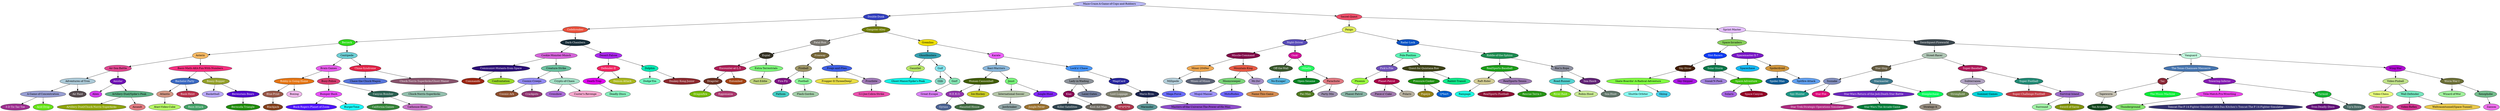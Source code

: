 digraph ArvoreJogos {
"Maze-Craze:A-Game-of-Cops-and-Robbers" [label="Maze-Craze:A-Game-of-Cops-and-Robbers", style=filled, fillcolor="#BAB9F6", fontcolor="#000000"];
"Maze-Craze:A-Game-of-Cops-and-Robbers" -> "Double-Dunk";
"Double-Dunk" [label="Double-Dunk", style=filled, fillcolor="#323FBF", fontcolor="#FFFFFF"];
"Double-Dunk" -> "Codebreaker";
"Codebreaker" [label="Codebreaker", style=filled, fillcolor="#E9503C", fontcolor="#FFFFFF"];
"Codebreaker" -> "Berzerk";
"Berzerk" [label="Berzerk", style=filled, fillcolor="#2FDB1A", fontcolor="#FFFFFF"];
"Berzerk" -> "Asterix";
"Asterix" [label="Asterix", style=filled, fillcolor="#F6BA65", fontcolor="#000000"];
"Asterix" -> "Air-Sea-Battle";
"Air-Sea-Battle" [label="Air-Sea-Battle", style=filled, fillcolor="#E04790", fontcolor="#000000"];
"Air-Sea-Battle" -> "Adventures-of-Tron";
"Adventures-of-Tron" [label="Adventures-of-Tron", style=filled, fillcolor="#ACCAD8", fontcolor="#000000"];
"Adventures-of-Tron" -> "A-Game-of-Concentration";
"A-Game-of-Concentration" [label="A-Game-of-Concentration", style=filled, fillcolor="#989FD3", fontcolor="#000000"];
"A-Game-of-Concentration" -> "3-D-Tic-Tac-Toe";
"3-D-Tic-Tac-Toe" [label="3-D-Tic-Tac-Toe", style=filled, fillcolor="#9D2F90", fontcolor="#FFFFFF"];
"A-Game-of-Concentration" -> "Acid-Drop";
"Acid-Drop" [label="Acid-Drop", style=filled, fillcolor="#66E518", fontcolor="#FFFFFF"];
"Adventures-of-Tron" -> "Air-Raid";
"Air-Raid" [label="Air-Raid", style=filled, fillcolor="#564A4E", fontcolor="#FFFFFF"];
"Air-Sea-Battle" -> "Amidar";
"Amidar" [label="Amidar", style=filled, fillcolor="#6E0EB3", fontcolor="#FFFFFF"];
"Amidar" -> "Alien";
"Alien" [label="Alien", style=filled, fillcolor="#D43DEE", fontcolor="#000000"];
"Amidar" -> "Artillery-Duel/Spike's-Peak";
"Artillery-Duel/Spike's-Peak" [label="Artillery-Duel/Spike's-Peak", style=filled, fillcolor="#5FB187", fontcolor="#000000"];
"Artillery-Duel/Spike's-Peak" -> "Artillery-Duel/Chuck-Norris-Superkicks";
"Artillery-Duel/Chuck-Norris-Superkicks" [label="Artillery-Duel/Chuck-Norris-Superkicks", style=filled, fillcolor="#8EA40C", fontcolor="#FFFFFF"];
"Artillery-Duel/Spike's-Peak" -> "Assault";
"Assault" [label="Assault", style=filled, fillcolor="#E27D82", fontcolor="#000000"];
"Asterix" -> "Basic-Math-AKA-Fun-With-Numbers";
"Basic-Math-AKA-Fun-With-Numbers" [label="Basic-Math-AKA-Fun-With-Numbers", style=filled, fillcolor="#F63080", fontcolor="#000000"];
"Basic-Math-AKA-Fun-With-Numbers" -> "Bachelor-Party";
"Bachelor-Party" [label="Bachelor-Party", style=filled, fillcolor="#3A69C2", fontcolor="#FFFFFF"];
"Bachelor-Party" -> "Atlantis";
"Atlantis" [label="Atlantis", style=filled, fillcolor="#D49885", fontcolor="#000000"];
"Atlantis" -> "Atari-Video-Cube";
"Atari-Video-Cube" [label="Atari-Video-Cube", style=filled, fillcolor="#B6F666", fontcolor="#000000"];
"Bachelor-Party" -> "Bank-Heist";
"Bank-Heist" [label="Bank-Heist", style=filled, fillcolor="#B7314B", fontcolor="#FFFFFF"];
"Bank-Heist" -> "Base-Attack";
"Base-Attack" [label="Base-Attack", style=filled, fillcolor="#419F65", fontcolor="#FFFFFF"];
"Basic-Math-AKA-Fun-With-Numbers" -> "Beany-Bopper";
"Beany-Bopper" [label="Beany-Bopper", style=filled, fillcolor="#94A029", fontcolor="#FFFFFF"];
"Beany-Bopper" -> "Basketball";
"Basketball" [label="Basketball", style=filled, fillcolor="#BBAAFA", fontcolor="#000000"];
"Beany-Bopper" -> "Berenstain-Bears";
"Berenstain-Bears" [label="Berenstain-Bears", style=filled, fillcolor="#5008CA", fontcolor="#FFFFFF"];
"Berenstain-Bears" -> "Bermuda-Triangle";
"Bermuda-Triangle" [label="Bermuda-Triangle", style=filled, fillcolor="#1F8C08", fontcolor="#FFFFFF"];
"Berzerk" -> "Centipede";
"Centipede" [label="Centipede", style=filled, fillcolor="#6ED0D6", fontcolor="#000000"];
"Centipede" -> "Brain-Games";
"Brain-Games" [label="Brain-Games", style=filled, fillcolor="#E65DEB", fontcolor="#000000"];
"Brain-Games" -> "Bobby-is-Going-Home";
"Bobby-is-Going-Home" [label="Bobby-is-Going-Home", style=filled, fillcolor="#E57513", fontcolor="#FFFFFF"];
"Bobby-is-Going-Home" -> "Blue-Print";
"Blue-Print" [label="Blue-Print", style=filled, fillcolor="#975647", fontcolor="#FFFFFF"];
"Blue-Print" -> "Blackjack";
"Blackjack" [label="Blackjack", style=filled, fillcolor="#833F1B", fontcolor="#FFFFFF"];
"Bobby-is-Going-Home" -> "Boxing";
"Boxing" [label="Boxing", style=filled, fillcolor="#EFB8EC", fontcolor="#000000"];
"Brain-Games" -> "Busy-Police";
"Busy-Police" [label="Busy-Police", style=filled, fillcolor="#D83D71", fontcolor="#000000"];
"Busy-Police" -> "Bumper-Bash";
"Bumper-Bash" [label="Bumper-Bash", style=filled, fillcolor="#E851FB", fontcolor="#000000"];
"Bumper-Bash" -> "Buck-Rogers:Planet-of-Zoom";
"Buck-Rogers:Planet-of-Zoom" [label="Buck-Rogers:Planet-of-Zoom", style=filled, fillcolor="#4E15FB", fontcolor="#FFFFFF"];
"Bumper-Bash" -> "BurgerTime";
"BurgerTime" [label="BurgerTime", style=filled, fillcolor="#1DFAFB", fontcolor="#000000"];
"Busy-Police" -> "Canyon-Bomber";
"Canyon-Bomber" [label="Canyon-Bomber", style=filled, fillcolor="#2B6151", fontcolor="#FFFFFF"];
"Canyon-Bomber" -> "California-Games";
"California-Games" [label="California-Games", style=filled, fillcolor="#348337", fontcolor="#FFFFFF"];
"Canyon-Bomber" -> "Cathouse-Blues";
"Cathouse-Blues" [label="Cathouse-Blues", style=filled, fillcolor="#C874C9", fontcolor="#000000"];
"Centipede" -> "China-Syndrome";
"China-Syndrome" [label="China-Syndrome", style=filled, fillcolor="#E12246", fontcolor="#FFFFFF"];
"China-Syndrome" -> "Chase-the-Chuck-Wagon";
"Chase-the-Chuck-Wagon" [label="Chase-the-Chuck-Wagon", style=filled, fillcolor="#5876DB", fontcolor="#000000"];
"China-Syndrome" -> "Chuck-Norris-Superkicks/Ghost-Manor";
"Chuck-Norris-Superkicks/Ghost-Manor" [label="Chuck-Norris-Superkicks/Ghost-Manor", style=filled, fillcolor="#88536C", fontcolor="#FFFFFF"];
"Chuck-Norris-Superkicks/Ghost-Manor" -> "Chuck-Norris-Superkicks";
"Chuck-Norris-Superkicks" [label="Chuck-Norris-Superkicks", style=filled, fillcolor="#94C0AE", fontcolor="#000000"];
"Codebreaker" -> "Dark-Chambers";
"Dark-Chambers" [label="Dark-Chambers", style=filled, fillcolor="#172D39", fontcolor="#FFFFFF"];
"Dark-Chambers" -> "Cookie-Monster-Munch";
"Cookie-Monster-Munch" [label="Cookie-Monster-Munch", style=filled, fillcolor="#D765DC", fontcolor="#000000"];
"Cookie-Monster-Munch" -> "Communist-Mutants-from-Space";
"Communist-Mutants-from-Space" [label="Communist-Mutants-from-Space", style=filled, fillcolor="#2C0E77", fontcolor="#FFFFFF"];
"Communist-Mutants-from-Space" -> "Commando";
"Commando" [label="Commando", style=filled, fillcolor="#9C2613", fontcolor="#FFFFFF"];
"Communist-Mutants-from-Space" -> "Confrontation";
"Confrontation" [label="Confrontation", style=filled, fillcolor="#9ADA29", fontcolor="#000000"];
"Cookie-Monster-Munch" -> "Creature-Strike";
"Creature-Strike" [label="Creature-Strike", style=filled, fillcolor="#6BC09F", fontcolor="#000000"];
"Creature-Strike" -> "Cosmic-Creeps";
"Cosmic-Creeps" [label="Cosmic-Creeps", style=filled, fillcolor="#938AF2", fontcolor="#000000"];
"Cosmic-Creeps" -> "Cosmic-Ark";
"Cosmic-Ark" [label="Cosmic-Ark", style=filled, fillcolor="#8C4E2E", fontcolor="#FFFFFF"];
"Cosmic-Creeps" -> "Crackpots";
"Crackpots" [label="Crackpots", style=filled, fillcolor="#8E356F", fontcolor="#FFFFFF"];
"Creature-Strike" -> "Crypts-of-Chaos";
"Crypts-of-Chaos" [label="Crypts-of-Chaos", style=filled, fillcolor="#A4E1C7", fontcolor="#000000"];
"Crypts-of-Chaos" -> "Crossbow";
"Crossbow" [label="Crossbow", style=filled, fillcolor="#AB6DD7", fontcolor="#000000"];
"Crypts-of-Chaos" -> "Custer's-Revenge";
"Custer's-Revenge" [label="Custer's-Revenge", style=filled, fillcolor="#F6A9CE", fontcolor="#000000"];
"Dark-Chambers" -> "Desert-Falcon";
"Desert-Falcon" [label="Desert-Falcon", style=filled, fillcolor="#AB28EC", fontcolor="#000000"];
"Desert-Falcon" -> "Defender-II";
"Defender-II" [label="Defender-II", style=filled, fillcolor="#F02361", fontcolor="#FFFFFF"];
"Defender-II" -> "Death-Trap";
"Death-Trap" [label="Death-Trap", style=filled, fillcolor="#E103EF", fontcolor="#000000"];
"Death-Trap" -> "Deadly-Discs";
"Deadly-Discs" [label="Deadly-Discs", style=filled, fillcolor="#86EDBB", fontcolor="#000000"];
"Defender-II" -> "Demon-Attack";
"Demon-Attack" [label="Demon-Attack", style=filled, fillcolor="#A9B71D", fontcolor="#FFFFFF"];
"Desert-Falcon" -> "Dolphin";
"Dolphin" [label="Dolphin", style=filled, fillcolor="#05E7B3", fontcolor="#000000"];
"Dolphin" -> "Dodge'Em";
"Dodge'Em" [label="Dodge'Em", style=filled, fillcolor="#73F9C1", fontcolor="#000000"];
"Dolphin" -> "Donkey-Kong-Junior";
"Donkey-Kong-Junior" [label="Donkey-Kong-Junior", style=filled, fillcolor="#8D292F", fontcolor="#FFFFFF"];
"Double-Dunk" -> "Gangster-Alley";
"Gangster-Alley" [label="Gangster-Alley", style=filled, fillcolor="#6F7C04", fontcolor="#FFFFFF"];
"Gangster-Alley" -> "Fatal-Run";
"Fatal-Run" [label="Fatal-Run", style=filled, fillcolor="#79766F", fontcolor="#FFFFFF"];
"Fatal-Run" -> "Espial";
"Espial" [label="Espial", style=filled, fillcolor="#333023", fontcolor="#FFFFFF"];
"Espial" -> "Encounter-at-L-5";
"Encounter-at-L-5" [label="Encounter-at-L-5", style=filled, fillcolor="#AC1D55", fontcolor="#FFFFFF"];
"Encounter-at-L-5" -> "Dragster";
"Dragster" [label="Dragster", style=filled, fillcolor="#6C2F21", fontcolor="#FFFFFF"];
"Dragster" -> "Dragonfire";
"Dragonfire" [label="Dragonfire", style=filled, fillcolor="#73BB06", fontcolor="#FFFFFF"];
"Dragster" -> "Eggomania";
"Eggomania" [label="Eggomania", style=filled, fillcolor="#AA376D", fontcolor="#FFFFFF"];
"Encounter-at-L-5" -> "Entombed";
"Entombed" [label="Entombed", style=filled, fillcolor="#A44213", fontcolor="#FFFFFF"];
"Espial" -> "Extra-Terrestrials";
"Extra-Terrestrials" [label="Extra-Terrestrials", style=filled, fillcolor="#7EF57A", fontcolor="#000000"];
"Extra-Terrestrials" -> "Fast-Eddie";
"Fast-Eddie" [label="Fast-Eddie", style=filled, fillcolor="#BFD47B", fontcolor="#000000"];
"Fatal-Run" -> "Freeway";
"Freeway" [label="Freeway", style=filled, fillcolor="#756638", fontcolor="#FFFFFF"];
"Freeway" -> "Fireball";
"Fireball" [label="Fireball", style=filled, fillcolor="#9D9566", fontcolor="#000000"];
"Fireball" -> "Fire-Fly";
"Fire-Fly" [label="Fire-Fly", style=filled, fillcolor="#801283", fontcolor="#FFFFFF"];
"Fire-Fly" -> "Fathom";
"Fathom" [label="Fathom", style=filled, fillcolor="#44CEC4", fontcolor="#000000"];
"Fireball" -> "Football";
"Football" [label="Football", style=filled, fillcolor="#8AF798", fontcolor="#000000"];
"Football" -> "Flash-Gordon";
"Flash-Gordon" [label="Flash-Gordon", style=filled, fillcolor="#A4CEA9", fontcolor="#000000"];
"Freeway" -> "Frogs-and-Flies";
"Frogs-and-Flies" [label="Frogs-and-Flies", style=filled, fillcolor="#3F60E6", fontcolor="#000000"];
"Frogs-and-Flies" -> "Frogger-II:ThreeeDeep!";
"Frogger-II:ThreeeDeep!" [label="Frogger-II:ThreeeDeep!", style=filled, fillcolor="#EADE46", fontcolor="#000000"];
"Frogs-and-Flies" -> "Frostbite";
"Frostbite" [label="Frostbite", style=filled, fillcolor="#A07AB7", fontcolor="#000000"];
"Frostbite" -> "G.I.Joe:Cobra-Strike";
"G.I.Joe:Cobra-Strike" [label="G.I.Joe:Cobra-Strike", style=filled, fillcolor="#EC51AF", fontcolor="#000000"];
"Gangster-Alley" -> "Gremlins";
"Gremlins" [label="Gremlins", style=filled, fillcolor="#EEDF06", fontcolor="#000000"];
"Gremlins" -> "Ghostbusters";
"Ghostbusters" [label="Ghostbusters", style=filled, fillcolor="#34A1B2", fontcolor="#000000"];
"Ghostbusters" -> "Gauntlet";
"Gauntlet" [label="Gauntlet", style=filled, fillcolor="#B9E769", fontcolor="#000000"];
"Gauntlet" -> "Ghost-Manor/Spike's-Peak";
"Ghost-Manor/Spike's-Peak" [label="Ghost-Manor/Spike's-Peak", style=filled, fillcolor="#15F2E7", fontcolor="#000000"];
"Ghostbusters" -> "Golf";
"Golf" [label="Golf", style=filled, fillcolor="#85E4ED", fontcolor="#000000"];
"Golf" -> "Glib";
"Glib" [label="Glib", style=filled, fillcolor="#85D7C3", fontcolor="#000000"];
"Golf" -> "Gorf";
"Gorf" [label="Gorf", style=filled, fillcolor="#85E5B3", fontcolor="#000000"];
"Gorf" -> "Great-Escape";
"Great-Escape" [label="Great-Escape", style=filled, fillcolor="#DA82F6", fontcolor="#000000"];
"Gremlins" -> "Karate";
"Karate" [label="Karate", style=filled, fillcolor="#ED63FD", fontcolor="#000000"];
"Karate" -> "Ikari-Warriors";
"Ikari-Warriors" [label="Ikari-Warriors", style=filled, fillcolor="#8AB7DB", fontcolor="#000000"];
"Ikari-Warriors" -> "Human-Cannonball";
"Human-Cannonball" [label="Human-Cannonball", style=filled, fillcolor="#415D03", fontcolor="#FFFFFF"];
"Human-Cannonball" -> "H.E.R.O.";
"H.E.R.O." [label="H.E.R.O.", style=filled, fillcolor="#9033AB", fontcolor="#FFFFFF"];
"H.E.R.O." -> "Gyruss";
"Gyruss" [label="Gyruss", style=filled, fillcolor="#4B6292", fontcolor="#FFFFFF"];
"H.E.R.O." -> "Haunted-House";
"Haunted-House" [label="Haunted-House", style=filled, fillcolor="#3F6A3F", fontcolor="#FFFFFF"];
"Human-Cannonball" -> "Ice-Hockey";
"Ice-Hockey" [label="Ice-Hockey", style=filled, fillcolor="#CACB26", fontcolor="#000000"];
"Ikari-Warriors" -> "Joust";
"Joust" [label="Joust", style=filled, fillcolor="#78F47A", fontcolor="#000000"];
"Joust" -> "International-Soccer";
"International-Soccer" [label="International-Soccer", style=filled, fillcolor="#B5C6A9", fontcolor="#000000"];
"International-Soccer" -> "Jawbreaker";
"Jawbreaker" [label="Jawbreaker", style=filled, fillcolor="#8EA2A3", fontcolor="#000000"];
"Joust" -> "Jungle-Hunt";
"Jungle-Hunt" [label="Jungle-Hunt", style=filled, fillcolor="#8228F6", fontcolor="#000000"];
"Jungle-Hunt" -> "Jungle-Fever";
"Jungle-Fever" [label="Jungle-Fever", style=filled, fillcolor="#9A712F", fontcolor="#FFFFFF"];
"Karate" -> "Lock'n'-Chase";
"Lock'n'-Chase" [label="Lock'n'-Chase", style=filled, fillcolor="#4997FB", fontcolor="#000000"];
"Lock'n'-Chase" -> "Lady-in-Wading";
"Lady-in-Wading" [label="Lady-in-Wading", style=filled, fillcolor="#8C929A", fontcolor="#000000"];
"Lady-in-Wading" -> "Klax";
"Klax" [label="Klax", style=filled, fillcolor="#880855", fontcolor="#FFFFFF"];
"Klax" -> "Killer-Satellites";
"Killer-Satellites" [label="Killer-Satellites", style=filled, fillcolor="#2F444F", fontcolor="#FFFFFF"];
"Klax" -> "Kool-Aid-Man";
"Kool-Aid-Man" [label="Kool-Aid-Man", style=filled, fillcolor="#6B675E", fontcolor="#FFFFFF"];
"Lady-in-Wading" -> "Laser-Gates";
"Laser-Gates" [label="Laser-Gates", style=filled, fillcolor="#737E9D", fontcolor="#000000"];
"Lock'n'-Chase" -> "MagiCard";
"MagiCard" [label="MagiCard", style=filled, fillcolor="#27259D", fontcolor="#FFFFFF"];
"MagiCard" -> "Lost-Luggage";
"Lost-Luggage" [label="Lost-Luggage", style=filled, fillcolor="#818270", fontcolor="#FFFFFF"];
"Lost-Luggage" -> "M*A*S*H";
"M*A*S*H" [label="M*A*S*H", style=filled, fillcolor="#AD354C", fontcolor="#FFFFFF"];
"MagiCard" -> "Mario-Bros.";
"Mario-Bros." [label="Mario-Bros.", style=filled, fillcolor="#1B244E", fontcolor="#FFFFFF"];
"Mario-Bros." -> "Marauder";
"Marauder" [label="Marauder", style=filled, fillcolor="#5A9696", fontcolor="#000000"];
"Mario-Bros." -> "Masters-of-the-Universe:The-Power-of-He-Man";
"Masters-of-the-Universe:The-Power-of-He-Man" [label="Masters-of-the-Universe:The-Power-of-He-Man", style=filled, fillcolor="#8F4DCC", fontcolor="#000000"];
"Maze-Craze:A-Game-of-Cops-and-Robbers" -> "Secret-Quest";
"Secret-Quest" [label="Secret-Quest", style=filled, fillcolor="#EE4E6A", fontcolor="#000000"];
"Secret-Quest" -> "Pengo";
"Pengo" [label="Pengo", style=filled, fillcolor="#DFEC5E", fontcolor="#000000"];
"Pengo" -> "Night-Driver";
"Night-Driver" [label="Night-Driver", style=filled, fillcolor="#584BB8", fontcolor="#FFFFFF"];
"Night-Driver" -> "Missile-Command";
"Missile-Command" [label="Missile-Command", style=filled, fillcolor="#800647", fontcolor="#FFFFFF"];
"Missile-Command" -> "Miner-2049er";
"Miner-2049er" [label="Miner-2049er", style=filled, fillcolor="#F0A953", fontcolor="#000000"];
"Miner-2049er" -> "Millipede";
"Millipede" [label="Millipede", style=filled, fillcolor="#B4CFDA", fontcolor="#000000"];
"Millipede" -> "Mega-Force";
"Mega-Force" [label="Mega-Force", style=filled, fillcolor="#6B6EFB", fontcolor="#000000"];
"Miner-2049er" -> "Mines-of-Minos";
"Mines-of-Minos" [label="Mines-of-Minos", style=filled, fillcolor="#5B6276", fontcolor="#FFFFFF"];
"Missile-Command" -> "Mountain-King";
"Mountain-King" [label="Mountain-King", style=filled, fillcolor="#E85B46", fontcolor="#000000"];
"Mountain-King" -> "Moonsweeper";
"Moonsweeper" [label="Moonsweeper", style=filled, fillcolor="#7BD679", fontcolor="#000000"];
"Moonsweeper" -> "Mogul-Maniac";
"Mogul-Maniac" [label="Mogul-Maniac", style=filled, fillcolor="#A196FF", fontcolor="#000000"];
"Moonsweeper" -> "MotoRodeo";
"MotoRodeo" [label="MotoRodeo", style=filled, fillcolor="#7068FD", fontcolor="#000000"];
"Mountain-King" -> "Mr.Do!";
"Mr.Do!" [label="Mr.Do!", style=filled, fillcolor="#A58FC6", fontcolor="#000000"];
"Mr.Do!" -> "Name-This-Game";
"Name-This-Game" [label="Name-This-Game", style=filled, fillcolor="#D68E52", fontcolor="#000000"];
"Night-Driver" -> "Oink!";
"Oink!" [label="Oink!", style=filled, fillcolor="#D00597", fontcolor="#FFFFFF"];
"Oink!" -> "Off-the-Wall";
"Off-the-Wall" [label="Off-the-Wall", style=filled, fillcolor="#38582B", fontcolor="#FFFFFF"];
"Off-the-Wall" -> "No-Escape!";
"No-Escape!" [label="No-Escape!", style=filled, fillcolor="#57B6E1", fontcolor="#000000"];
"Oink!" -> "Othello";
"Othello" [label="Othello", style=filled, fillcolor="#21F65C", fontcolor="#FFFFFF"];
"Othello" -> "Open-Sesame";
"Open-Sesame" [label="Open-Sesame", style=filled, fillcolor="#048322", fontcolor="#FFFFFF"];
"Othello" -> "Parachute";
"Parachute" [label="Parachute", style=filled, fillcolor="#DF7982", fontcolor="#000000"];
"Parachute" -> "Pac-Man";
"Pac-Man" [label="Pac-Man", style=filled, fillcolor="#507A22", fontcolor="#FFFFFF"];
"Parachute" -> "Party-Mix";
"Party-Mix" [label="Party-Mix", style=filled, fillcolor="#9E92B0", fontcolor="#000000"];
"Pengo" -> "Radar-Lock";
"Radar-Lock" [label="Radar-Lock", style=filled, fillcolor="#0552C5", fontcolor="#FFFFFF"];
"Radar-Lock" -> "Pole-Position";
"Pole-Position" [label="Pole-Position", style=filled, fillcolor="#5CF5B7", fontcolor="#000000"];
"Pole-Position" -> "Pick'n-Pile";
"Pick'n-Pile" [label="Pick'n-Pile", style=filled, fillcolor="#6E50B8", fontcolor="#FFFFFF"];
"Pick'n-Pile" -> "Phoenix";
"Phoenix" [label="Phoenix", style=filled, fillcolor="#9CFF40", fontcolor="#000000"];
"Phoenix" -> "Phaser-Patrol";
"Phaser-Patrol" [label="Phaser-Patrol", style=filled, fillcolor="#8BB6A7", fontcolor="#000000"];
"Pick'n-Pile" -> "Planet-Patrol";
"Planet-Patrol" [label="Planet-Patrol", style=filled, fillcolor="#A80048", fontcolor="#FFFFFF"];
"Planet-Patrol" -> "Piece-o'-Cake";
"Piece-o'-Cake" [label="Piece-o'-Cake", style=filled, fillcolor="#A27CAF", fontcolor="#000000"];
"Planet-Patrol" -> "Polaris";
"Polaris" [label="Polaris", style=filled, fillcolor="#B8B19F", fontcolor="#000000"];
"Pole-Position" -> "Quest-for-Quintana-Roo";
"Quest-for-Quintana-Roo" [label="Quest-for-Quintana-Roo", style=filled, fillcolor="#3D4216", fontcolor="#FFFFFF"];
"Quest-for-Quintana-Roo" -> "Pressure-Cooker";
"Pressure-Cooker" [label="Pressure-Cooker", style=filled, fillcolor="#1D8D0E", fontcolor="#FFFFFF"];
"Pressure-Cooker" -> "Popeye";
"Popeye" [label="Popeye", style=filled, fillcolor="#937F17", fontcolor="#FFFFFF"];
"Pressure-Cooker" -> "Q*bert";
"Q*bert" [label="Q*bert", style=filled, fillcolor="#005ECD", fontcolor="#FFFFFF"];
"Quest-for-Quintana-Roo" -> "Rabbit-Transit";
"Rabbit-Transit" [label="Rabbit-Transit", style=filled, fillcolor="#0EEA8B", fontcolor="#000000"];
"Radar-Lock" -> "Riddle-of-the-Sphinx";
"Riddle-of-the-Sphinx" [label="Riddle-of-the-Sphinx", style=filled, fillcolor="#1B8B50", fontcolor="#FFFFFF"];
"Riddle-of-the-Sphinx" -> "RealSports-Baseball";
"RealSports-Baseball" [label="RealSports-Baseball", style=filled, fillcolor="#1A9D17", fontcolor="#FFFFFF"];
"RealSports-Baseball" -> "Raft-Rider";
"Raft-Rider" [label="Raft-Rider", style=filled, fillcolor="#D4CE95", fontcolor="#000000"];
"Raft-Rider" -> "Rampage";
"Rampage" [label="Rampage", style=filled, fillcolor="#1EFBE2", fontcolor="#000000"];
"RealSports-Baseball" -> "RealSports-Tennis";
"RealSports-Tennis" [label="RealSports-Tennis", style=filled, fillcolor="#9C79B2", fontcolor="#000000"];
"RealSports-Tennis" -> "RealSports-Football";
"RealSports-Football" [label="RealSports-Football", style=filled, fillcolor="#8C1034", fontcolor="#FFFFFF"];
"RealSports-Tennis" -> "Rescue-Terra-1";
"Rescue-Terra-1" [label="Rescue-Terra-1", style=filled, fillcolor="#279515", fontcolor="#FFFFFF"];
"Riddle-of-the-Sphinx" -> "Roc'n-Rope";
"Roc'n-Rope" [label="Roc'n-Rope", style=filled, fillcolor="#8E91A1", fontcolor="#000000"];
"Roc'n-Rope" -> "Road-Runner";
"Road-Runner" [label="Road-Runner", style=filled, fillcolor="#55D4D2", fontcolor="#000000"];
"Road-Runner" -> "River-Raid";
"River-Raid" [label="River-Raid", style=filled, fillcolor="#75D51A", fontcolor="#FFFFFF"];
"Road-Runner" -> "Robin-Hood";
"Robin-Hood" [label="Robin-Hood", style=filled, fillcolor="#CAEA96", fontcolor="#000000"];
"Roc'n-Rope" -> "Sea-Hawk";
"Sea-Hawk" [label="Sea-Hawk", style=filled, fillcolor="#612276", fontcolor="#FFFFFF"];
"Sea-Hawk" -> "Sea-Hunt";
"Sea-Hunt" [label="Sea-Hunt", style=filled, fillcolor="#61766A", fontcolor="#FFFFFF"];
"Secret-Quest" -> "Sprint-Master";
"Sprint-Master" [label="Sprint-Master", style=filled, fillcolor="#E5BFFE", fontcolor="#000000"];
"Sprint-Master" -> "Space-Invaders";
"Space-Invaders" [label="Space-Invaders", style=filled, fillcolor="#88CF5A", fontcolor="#000000"];
"Space-Invaders" -> "Slot-Racers";
"Slot-Racers" [label="Slot-Racers", style=filled, fillcolor="#0E3BF4", fontcolor="#FFFFFF"];
"Slot-Racers" -> "Sky-Diver";
"Sky-Diver" [label="Sky-Diver", style=filled, fillcolor="#421D03", fontcolor="#FFFFFF"];
"Sky-Diver" -> "Skate-Boardin':A-Radical-Adventure";
"Skate-Boardin':A-Radical-Adventure" [label="Skate-Boardin':A-Radical-Adventure", style=filled, fillcolor="#82FF43", fontcolor="#000000"];
"Skate-Boardin':A-Radical-Adventure" -> "Shuttle-Orbiter";
"Shuttle-Orbiter" [label="Shuttle-Orbiter", style=filled, fillcolor="#8AFCF2", fontcolor="#000000"];
"Skate-Boardin':A-Radical-Adventure" -> "Skiing";
"Skiing" [label="Skiing", style=filled, fillcolor="#46CFEA", fontcolor="#000000"];
"Sky-Diver" -> "Sky-Skipper";
"Sky-Skipper" [label="Sky-Skipper", style=filled, fillcolor="#AC18E7", fontcolor="#000000"];
"Slot-Racers" -> "Solar-Storm";
"Solar-Storm" [label="Solar-Storm", style=filled, fillcolor="#057648", fontcolor="#FFFFFF"];
"Solar-Storm" -> "Sneak'N-Peek";
"Sneak'N-Peek" [label="Sneak'N-Peek", style=filled, fillcolor="#A384DE", fontcolor="#000000"];
"Solar-Storm" -> "Space-Adventure";
"Space-Adventure" [label="Space-Adventure", style=filled, fillcolor="#3EC00C", fontcolor="#FFFFFF"];
"Space-Adventure" -> "Solaris";
"Solaris" [label="Solaris", style=filled, fillcolor="#A767E2", fontcolor="#000000"];
"Space-Adventure" -> "Space-Canyon";
"Space-Canyon" [label="Space-Canyon", style=filled, fillcolor="#930126", fontcolor="#FFFFFF"];
"Space-Invaders" -> "Spacemaster-X-7";
"Spacemaster-X-7" [label="Spacemaster-X-7", style=filled, fillcolor="#7916C6", fontcolor="#FFFFFF"];
"Spacemaster-X-7" -> "Spacechase";
"Spacechase" [label="Spacechase", style=filled, fillcolor="#16B9F5", fontcolor="#000000"];
"Spacemaster-X-7" -> "Spiderdroid";
"Spiderdroid" [label="Spiderdroid", style=filled, fillcolor="#D1973E", fontcolor="#000000"];
"Spiderdroid" -> "Spider-Man";
"Spider-Man" [label="Spider-Man", style=filled, fillcolor="#0E5B95", fontcolor="#FFFFFF"];
"Spiderdroid" -> "Spitfire-Attack";
"Spitfire-Attack" [label="Spitfire-Attack", style=filled, fillcolor="#61A0F0", fontcolor="#000000"];
"Sprint-Master" -> "Swordquest:Fireworld";
"Swordquest:Fireworld" [label="Swordquest:Fireworld", style=filled, fillcolor="#3B474E", fontcolor="#FFFFFF"];
"Swordquest:Fireworld" -> "Street-Racer";
"Street-Racer" [label="Street-Racer", style=filled, fillcolor="#B0C7B6", fontcolor="#000000"];
"Street-Racer" -> "Star-Ship";
"Star-Ship" [label="Star-Ship", style=filled, fillcolor="#645B40", fontcolor="#FFFFFF"];
"Star-Ship" -> "Sssnake";
"Sssnake" [label="Sssnake", style=filled, fillcolor="#818EBD", fontcolor="#000000"];
"Sssnake" -> "Spy-Hunter";
"Spy-Hunter" [label="Spy-Hunter", style=filled, fillcolor="#1D9684", fontcolor="#FFFFFF"];
"Sssnake" -> "Star-Fox";
"Star-Fox" [label="Star-Fox", style=filled, fillcolor="#DC0A79", fontcolor="#FFFFFF"];
"Star-Ship" -> "Starmaster";
"Starmaster" [label="Starmaster", style=filled, fillcolor="#3D788B", fontcolor="#FFFFFF"];
"Starmaster" -> "Star-Wars-Return-of-the-Jedi:Death-Star-Battle";
"Star-Wars-Return-of-the-Jedi:Death-Star-Battle" [label="Star-Wars-Return-of-the-Jedi:Death-Star-Battle", style=filled, fillcolor="#6B26BF", fontcolor="#FFFFFF"];
"Star-Wars-Return-of-the-Jedi:Death-Star-Battle" -> "Star-Trek:Strategic-Operations-Simulator";
"Star-Trek:Strategic-Operations-Simulator" [label="Star-Trek:Strategic-Operations-Simulator", style=filled, fillcolor="#AE2980", fontcolor="#FFFFFF"];
"Star-Wars-Return-of-the-Jedi:Death-Star-Battle" -> "Star-Wars:The-Arcade-Game";
"Star-Wars:The-Arcade-Game" [label="Star-Wars:The-Arcade-Game", style=filled, fillcolor="#037C38", fontcolor="#FFFFFF"];
"Starmaster" -> "Steeplechase";
"Steeplechase" [label="Steeplechase", style=filled, fillcolor="#01FC5B", fontcolor="#FFFFFF"];
"Steeplechase" -> "Strategy-X";
"Strategy-X" [label="Strategy-X", style=filled, fillcolor="#948A7D", fontcolor="#000000"];
"Street-Racer" -> "Super-Baseball";
"Super-Baseball" [label="Super-Baseball", style=filled, fillcolor="#AF1657", fontcolor="#FFFFFF"];
"Super-Baseball" -> "Subterranea";
"Subterranea" [label="Subterranea", style=filled, fillcolor="#B0A3C1", fontcolor="#000000"];
"Subterranea" -> "Stronghold";
"Stronghold" [label="Stronghold", style=filled, fillcolor="#698449", fontcolor="#FFFFFF"];
"Subterranea" -> "Summer-Games";
"Summer-Games" [label="Summer-Games", style=filled, fillcolor="#00D2D8", fontcolor="#000000"];
"Super-Baseball" -> "Super-Football";
"Super-Football" [label="Super-Football", style=filled, fillcolor="#208974", fontcolor="#FFFFFF"];
"Super-Football" -> "Super-Challenge-Football";
"Super-Challenge-Football" [label="Super-Challenge-Football", style=filled, fillcolor="#BF3944", fontcolor="#FFFFFF"];
"Super-Football" -> "Survival-Island";
"Survival-Island" [label="Survival-Island", style=filled, fillcolor="#9C6BC9", fontcolor="#000000"];
"Survival-Island" -> "Surround";
"Surround" [label="Surround", style=filled, fillcolor="#A2F2A7", fontcolor="#000000"];
"Survival-Island" -> "Sword-of-Saros";
"Sword-of-Saros" [label="Sword-of-Saros", style=filled, fillcolor="#81930B", fontcolor="#FFFFFF"];
"Swordquest:Fireworld" -> "Vanguard";
"Vanguard" [label="Vanguard", style=filled, fillcolor="#C2F7DD", fontcolor="#000000"];
"Vanguard" -> "The-Texas-Chainsaw-Massacre";
"The-Texas-Chainsaw-Massacre" [label="The-Texas-Chainsaw-Massacre", style=filled, fillcolor="#4574AF", fontcolor="#FFFFFF"];
"The-Texas-Chainsaw-Massacre" -> "Taz";
"Taz" [label="Taz", style=filled, fillcolor="#882534", fontcolor="#FFFFFF"];
"Taz" -> "Tapeworm";
"Tapeworm" [label="Tapeworm", style=filled, fillcolor="#C6C2B4", fontcolor="#000000"];
"Tapeworm" -> "Tax-Avoiders";
"Tax-Avoiders" [label="Tax-Avoiders", style=filled, fillcolor="#12461C", fontcolor="#FFFFFF"];
"Taz" -> "The-Music-Machine";
"The-Music-Machine" [label="The-Music-Machine", style=filled, fillcolor="#08EE36", fontcolor="#FFFFFF"];
"The-Texas-Chainsaw-Massacre" -> "Towering-Inferno";
"Towering-Inferno" [label="Towering-Inferno", style=filled, fillcolor="#841AB2", fontcolor="#FFFFFF"];
"Towering-Inferno" -> "Title-Match-Pro-Wrestling";
"Title-Match-Pro-Wrestling" [label="Title-Match-Pro-Wrestling", style=filled, fillcolor="#EB44EB", fontcolor="#000000"];
"Title-Match-Pro-Wrestling" -> "Thunderground";
"Thunderground" [label="Thunderground", style=filled, fillcolor="#86E56E", fontcolor="#000000"];
"Title-Match-Pro-Wrestling" -> "Tomcat:The-F-14-Fighter-Simulator-AKA-Dan-Kitchen's-Tomcat:The-F-14-Fighter-Simulator";
"Tomcat:The-F-14-Fighter-Simulator-AKA-Dan-Kitchen's-Tomcat:The-F-14-Fighter-Simulator" [label="Tomcat:The-F-14-Fighter-Simulator-AKA-Dan-Kitchen's-Tomcat:The-F-14-Fighter-Simulator", style=filled, fillcolor="#33316F", fontcolor="#FFFFFF"];
"Towering-Inferno" -> "Turmoil";
"Turmoil" [label="Turmoil", style=filled, fillcolor="#13B331", fontcolor="#FFFFFF"];
"Turmoil" -> "Tron:Deadly-Discs";
"Tron:Deadly-Discs" [label="Tron:Deadly-Discs", style=filled, fillcolor="#621078", fontcolor="#FFFFFF"];
"Turmoil" -> "Up'n-Down";
"Up'n-Down" [label="Up'n-Down", style=filled, fillcolor="#476964", fontcolor="#FFFFFF"];
"Vanguard" -> "Wing-War";
"Wing-War" [label="Wing-War", style=filled, fillcolor="#AF0AD1", fontcolor="#000000"];
"Wing-War" -> "Video-Pinball";
"Video-Pinball" [label="Video-Pinball", style=filled, fillcolor="#C1E38B", fontcolor="#000000"];
"Video-Pinball" -> "Video-Chess";
"Video-Chess" [label="Video-Chess", style=filled, fillcolor="#E8FD7F", fontcolor="#000000"];
"Video-Chess" -> "Video-Jogger";
"Video-Jogger" [label="Video-Jogger", style=filled, fillcolor="#DC59A7", fontcolor="#000000"];
"Video-Pinball" -> "Wall-Defender";
"Wall-Defender" [label="Wall-Defender", style=filled, fillcolor="#75E7BF", fontcolor="#000000"];
"Wall-Defender" -> "Video-Reflex";
"Video-Reflex" [label="Video-Reflex", style=filled, fillcolor="#D0328F", fontcolor="#000000"];
"Wall-Defender" -> "Weltraumtunnel(Space-Tunnel)";
"Weltraumtunnel(Space-Tunnel)" [label="Weltraumtunnel(Space-Tunnel)", style=filled, fillcolor="#EAC94C", fontcolor="#000000"];
"Wing-War" -> "Worm-War-I";
"Worm-War-I" [label="Worm-War-I", style=filled, fillcolor="#6C6F37", fontcolor="#FFFFFF"];
"Worm-War-I" -> "Wizard-of-Wor";
"Wizard-of-Wor" [label="Wizard-of-Wor", style=filled, fillcolor="#A2F29D", fontcolor="#000000"];
"Worm-War-I" -> "Xenophobe";
"Xenophobe" [label="Xenophobe", style=filled, fillcolor="#74BD8D", fontcolor="#000000"];
"Xenophobe" -> "Zaxxon";
"Zaxxon" [label="Zaxxon", style=filled, fillcolor="#EE70ED", fontcolor="#000000"];
}
